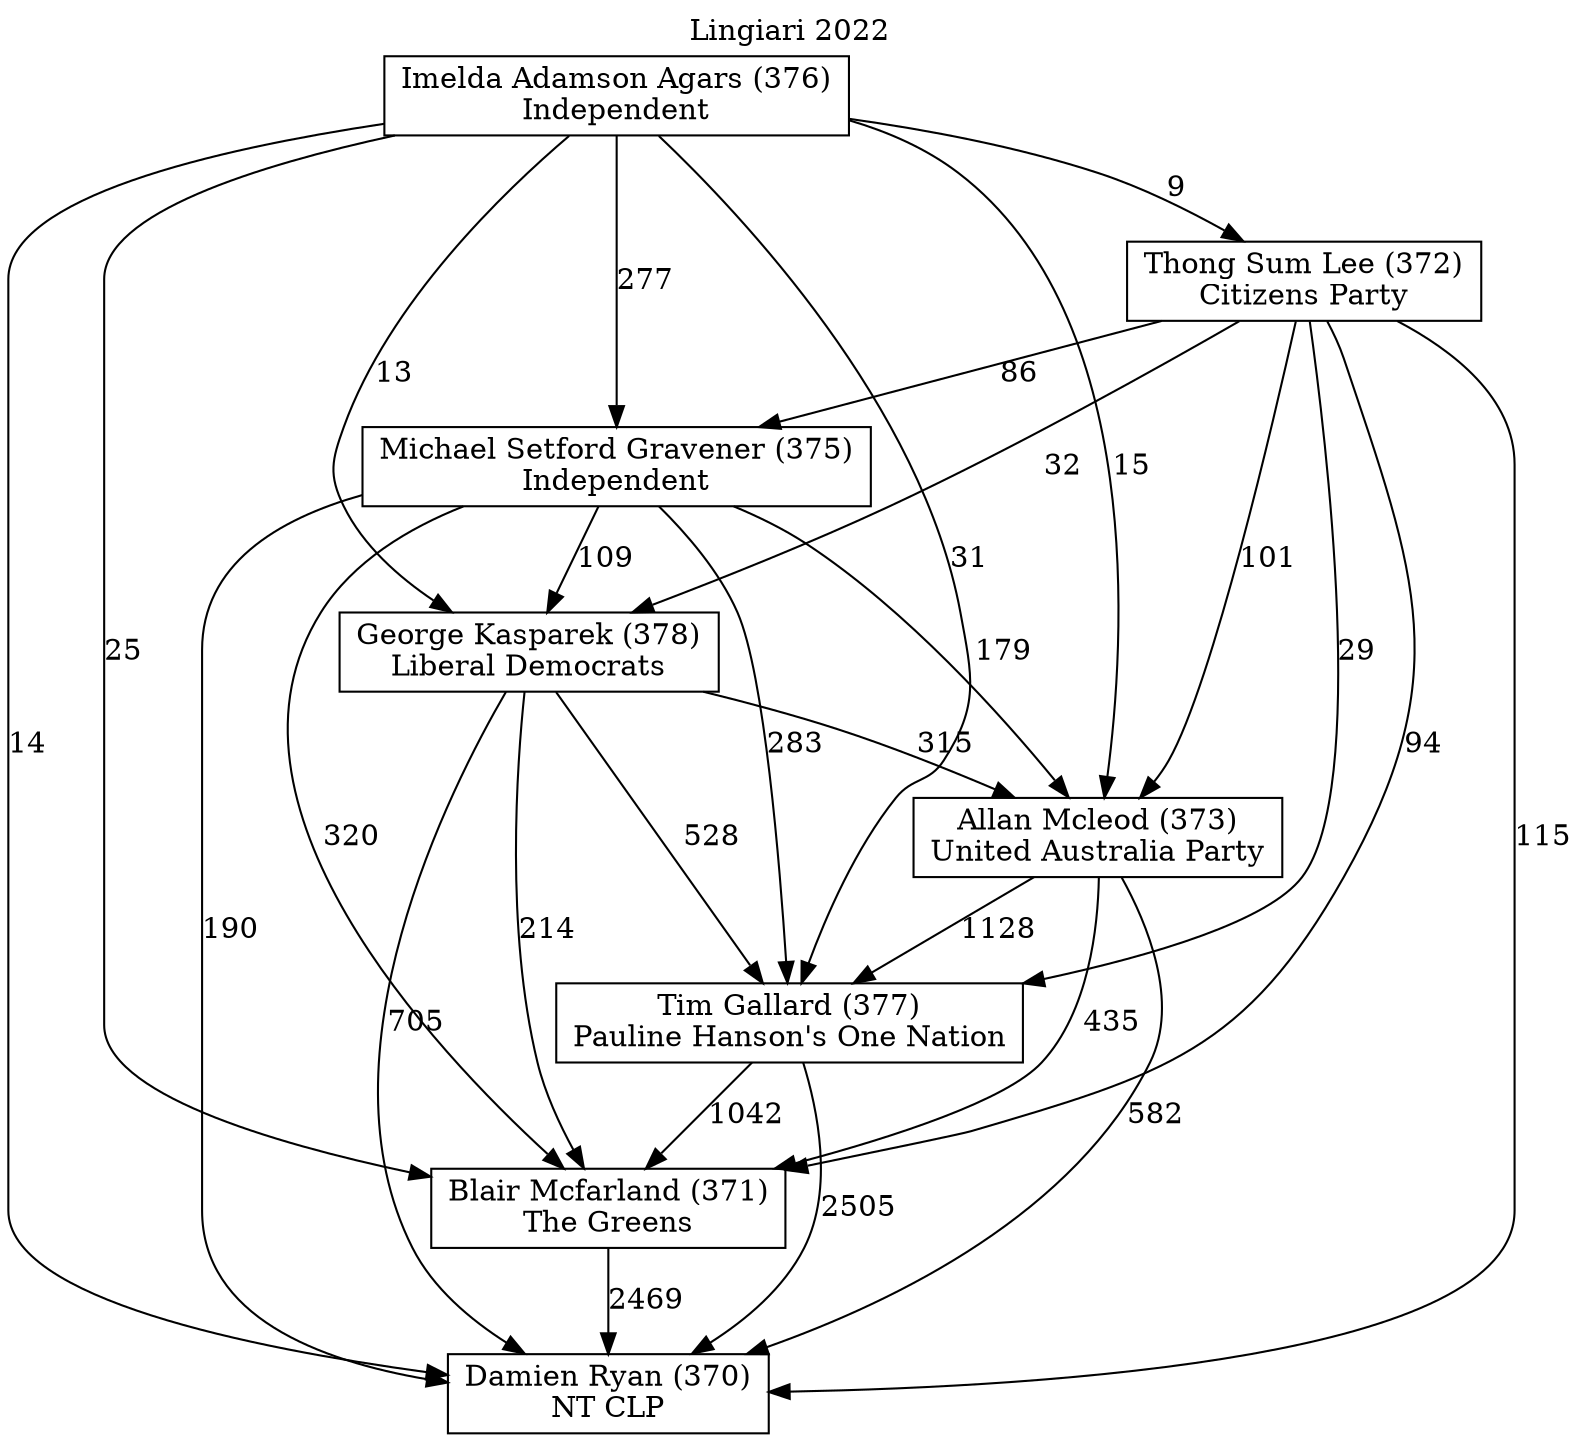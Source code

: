 // House preference flow
digraph "Damien Ryan (370)_Lingiari_2022" {
	graph [label="Lingiari 2022" labelloc=t mclimit=10]
	node [shape=box]
	"Imelda Adamson Agars (376)" [label="Imelda Adamson Agars (376)
Independent"]
	"Allan Mcleod (373)" [label="Allan Mcleod (373)
United Australia Party"]
	"Blair Mcfarland (371)" [label="Blair Mcfarland (371)
The Greens"]
	"Tim Gallard (377)" [label="Tim Gallard (377)
Pauline Hanson's One Nation"]
	"George Kasparek (378)" [label="George Kasparek (378)
Liberal Democrats"]
	"Thong Sum Lee (372)" [label="Thong Sum Lee (372)
Citizens Party"]
	"Michael Setford Gravener (375)" [label="Michael Setford Gravener (375)
Independent"]
	"Damien Ryan (370)" [label="Damien Ryan (370)
NT CLP"]
	"George Kasparek (378)" -> "Damien Ryan (370)" [label=705]
	"Tim Gallard (377)" -> "Blair Mcfarland (371)" [label=1042]
	"Imelda Adamson Agars (376)" -> "Blair Mcfarland (371)" [label=25]
	"Imelda Adamson Agars (376)" -> "Michael Setford Gravener (375)" [label=277]
	"Michael Setford Gravener (375)" -> "Blair Mcfarland (371)" [label=320]
	"Imelda Adamson Agars (376)" -> "Allan Mcleod (373)" [label=15]
	"Michael Setford Gravener (375)" -> "Tim Gallard (377)" [label=283]
	"Michael Setford Gravener (375)" -> "George Kasparek (378)" [label=109]
	"Allan Mcleod (373)" -> "Damien Ryan (370)" [label=582]
	"Imelda Adamson Agars (376)" -> "Tim Gallard (377)" [label=31]
	"Thong Sum Lee (372)" -> "Tim Gallard (377)" [label=29]
	"Imelda Adamson Agars (376)" -> "Damien Ryan (370)" [label=14]
	"Thong Sum Lee (372)" -> "Michael Setford Gravener (375)" [label=86]
	"Thong Sum Lee (372)" -> "Allan Mcleod (373)" [label=101]
	"Imelda Adamson Agars (376)" -> "George Kasparek (378)" [label=13]
	"Thong Sum Lee (372)" -> "George Kasparek (378)" [label=32]
	"Michael Setford Gravener (375)" -> "Damien Ryan (370)" [label=190]
	"George Kasparek (378)" -> "Blair Mcfarland (371)" [label=214]
	"George Kasparek (378)" -> "Tim Gallard (377)" [label=528]
	"Allan Mcleod (373)" -> "Blair Mcfarland (371)" [label=435]
	"Thong Sum Lee (372)" -> "Damien Ryan (370)" [label=115]
	"Imelda Adamson Agars (376)" -> "Thong Sum Lee (372)" [label=9]
	"Allan Mcleod (373)" -> "Tim Gallard (377)" [label=1128]
	"Tim Gallard (377)" -> "Damien Ryan (370)" [label=2505]
	"Blair Mcfarland (371)" -> "Damien Ryan (370)" [label=2469]
	"Michael Setford Gravener (375)" -> "Allan Mcleod (373)" [label=179]
	"George Kasparek (378)" -> "Allan Mcleod (373)" [label=315]
	"Thong Sum Lee (372)" -> "Blair Mcfarland (371)" [label=94]
}
